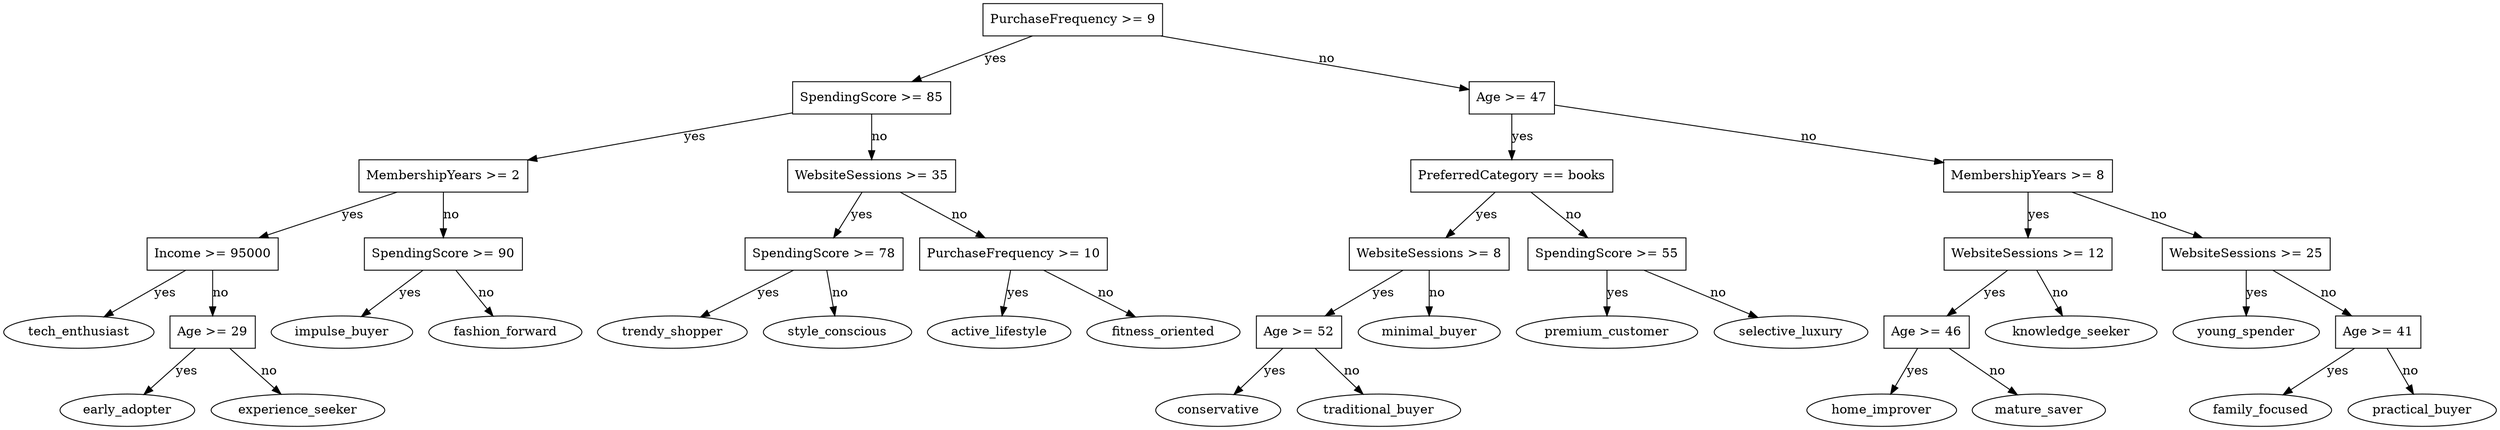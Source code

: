 digraph dtree {
  node [shape=box];
  n1 [label="PurchaseFrequency >= 9"];
  n2 [label="SpendingScore >= 85"];
  n3 [label="MembershipYears >= 2"];
  n4 [label="Income >= 95000"];
  n5 [label="tech_enthusiast", shape=oval];
  n6 [label="Age >= 29"];
  n7 [label="early_adopter", shape=oval];
  n8 [label="experience_seeker", shape=oval];
  n6 -> n7 [label="yes"];
  n6 -> n8 [label="no"];
  n4 -> n5 [label="yes"];
  n4 -> n6 [label="no"];
  n9 [label="SpendingScore >= 90"];
  n10 [label="impulse_buyer", shape=oval];
  n11 [label="fashion_forward", shape=oval];
  n9 -> n10 [label="yes"];
  n9 -> n11 [label="no"];
  n3 -> n4 [label="yes"];
  n3 -> n9 [label="no"];
  n12 [label="WebsiteSessions >= 35"];
  n13 [label="SpendingScore >= 78"];
  n14 [label="trendy_shopper", shape=oval];
  n15 [label="style_conscious", shape=oval];
  n13 -> n14 [label="yes"];
  n13 -> n15 [label="no"];
  n16 [label="PurchaseFrequency >= 10"];
  n17 [label="active_lifestyle", shape=oval];
  n18 [label="fitness_oriented", shape=oval];
  n16 -> n17 [label="yes"];
  n16 -> n18 [label="no"];
  n12 -> n13 [label="yes"];
  n12 -> n16 [label="no"];
  n2 -> n3 [label="yes"];
  n2 -> n12 [label="no"];
  n19 [label="Age >= 47"];
  n20 [label="PreferredCategory == books"];
  n21 [label="WebsiteSessions >= 8"];
  n22 [label="Age >= 52"];
  n23 [label="conservative", shape=oval];
  n24 [label="traditional_buyer", shape=oval];
  n22 -> n23 [label="yes"];
  n22 -> n24 [label="no"];
  n25 [label="minimal_buyer", shape=oval];
  n21 -> n22 [label="yes"];
  n21 -> n25 [label="no"];
  n26 [label="SpendingScore >= 55"];
  n27 [label="premium_customer", shape=oval];
  n28 [label="selective_luxury", shape=oval];
  n26 -> n27 [label="yes"];
  n26 -> n28 [label="no"];
  n20 -> n21 [label="yes"];
  n20 -> n26 [label="no"];
  n29 [label="MembershipYears >= 8"];
  n30 [label="WebsiteSessions >= 12"];
  n31 [label="Age >= 46"];
  n32 [label="home_improver", shape=oval];
  n33 [label="mature_saver", shape=oval];
  n31 -> n32 [label="yes"];
  n31 -> n33 [label="no"];
  n34 [label="knowledge_seeker", shape=oval];
  n30 -> n31 [label="yes"];
  n30 -> n34 [label="no"];
  n35 [label="WebsiteSessions >= 25"];
  n36 [label="young_spender", shape=oval];
  n37 [label="Age >= 41"];
  n38 [label="family_focused", shape=oval];
  n39 [label="practical_buyer", shape=oval];
  n37 -> n38 [label="yes"];
  n37 -> n39 [label="no"];
  n35 -> n36 [label="yes"];
  n35 -> n37 [label="no"];
  n29 -> n30 [label="yes"];
  n29 -> n35 [label="no"];
  n19 -> n20 [label="yes"];
  n19 -> n29 [label="no"];
  n1 -> n2 [label="yes"];
  n1 -> n19 [label="no"];
}
